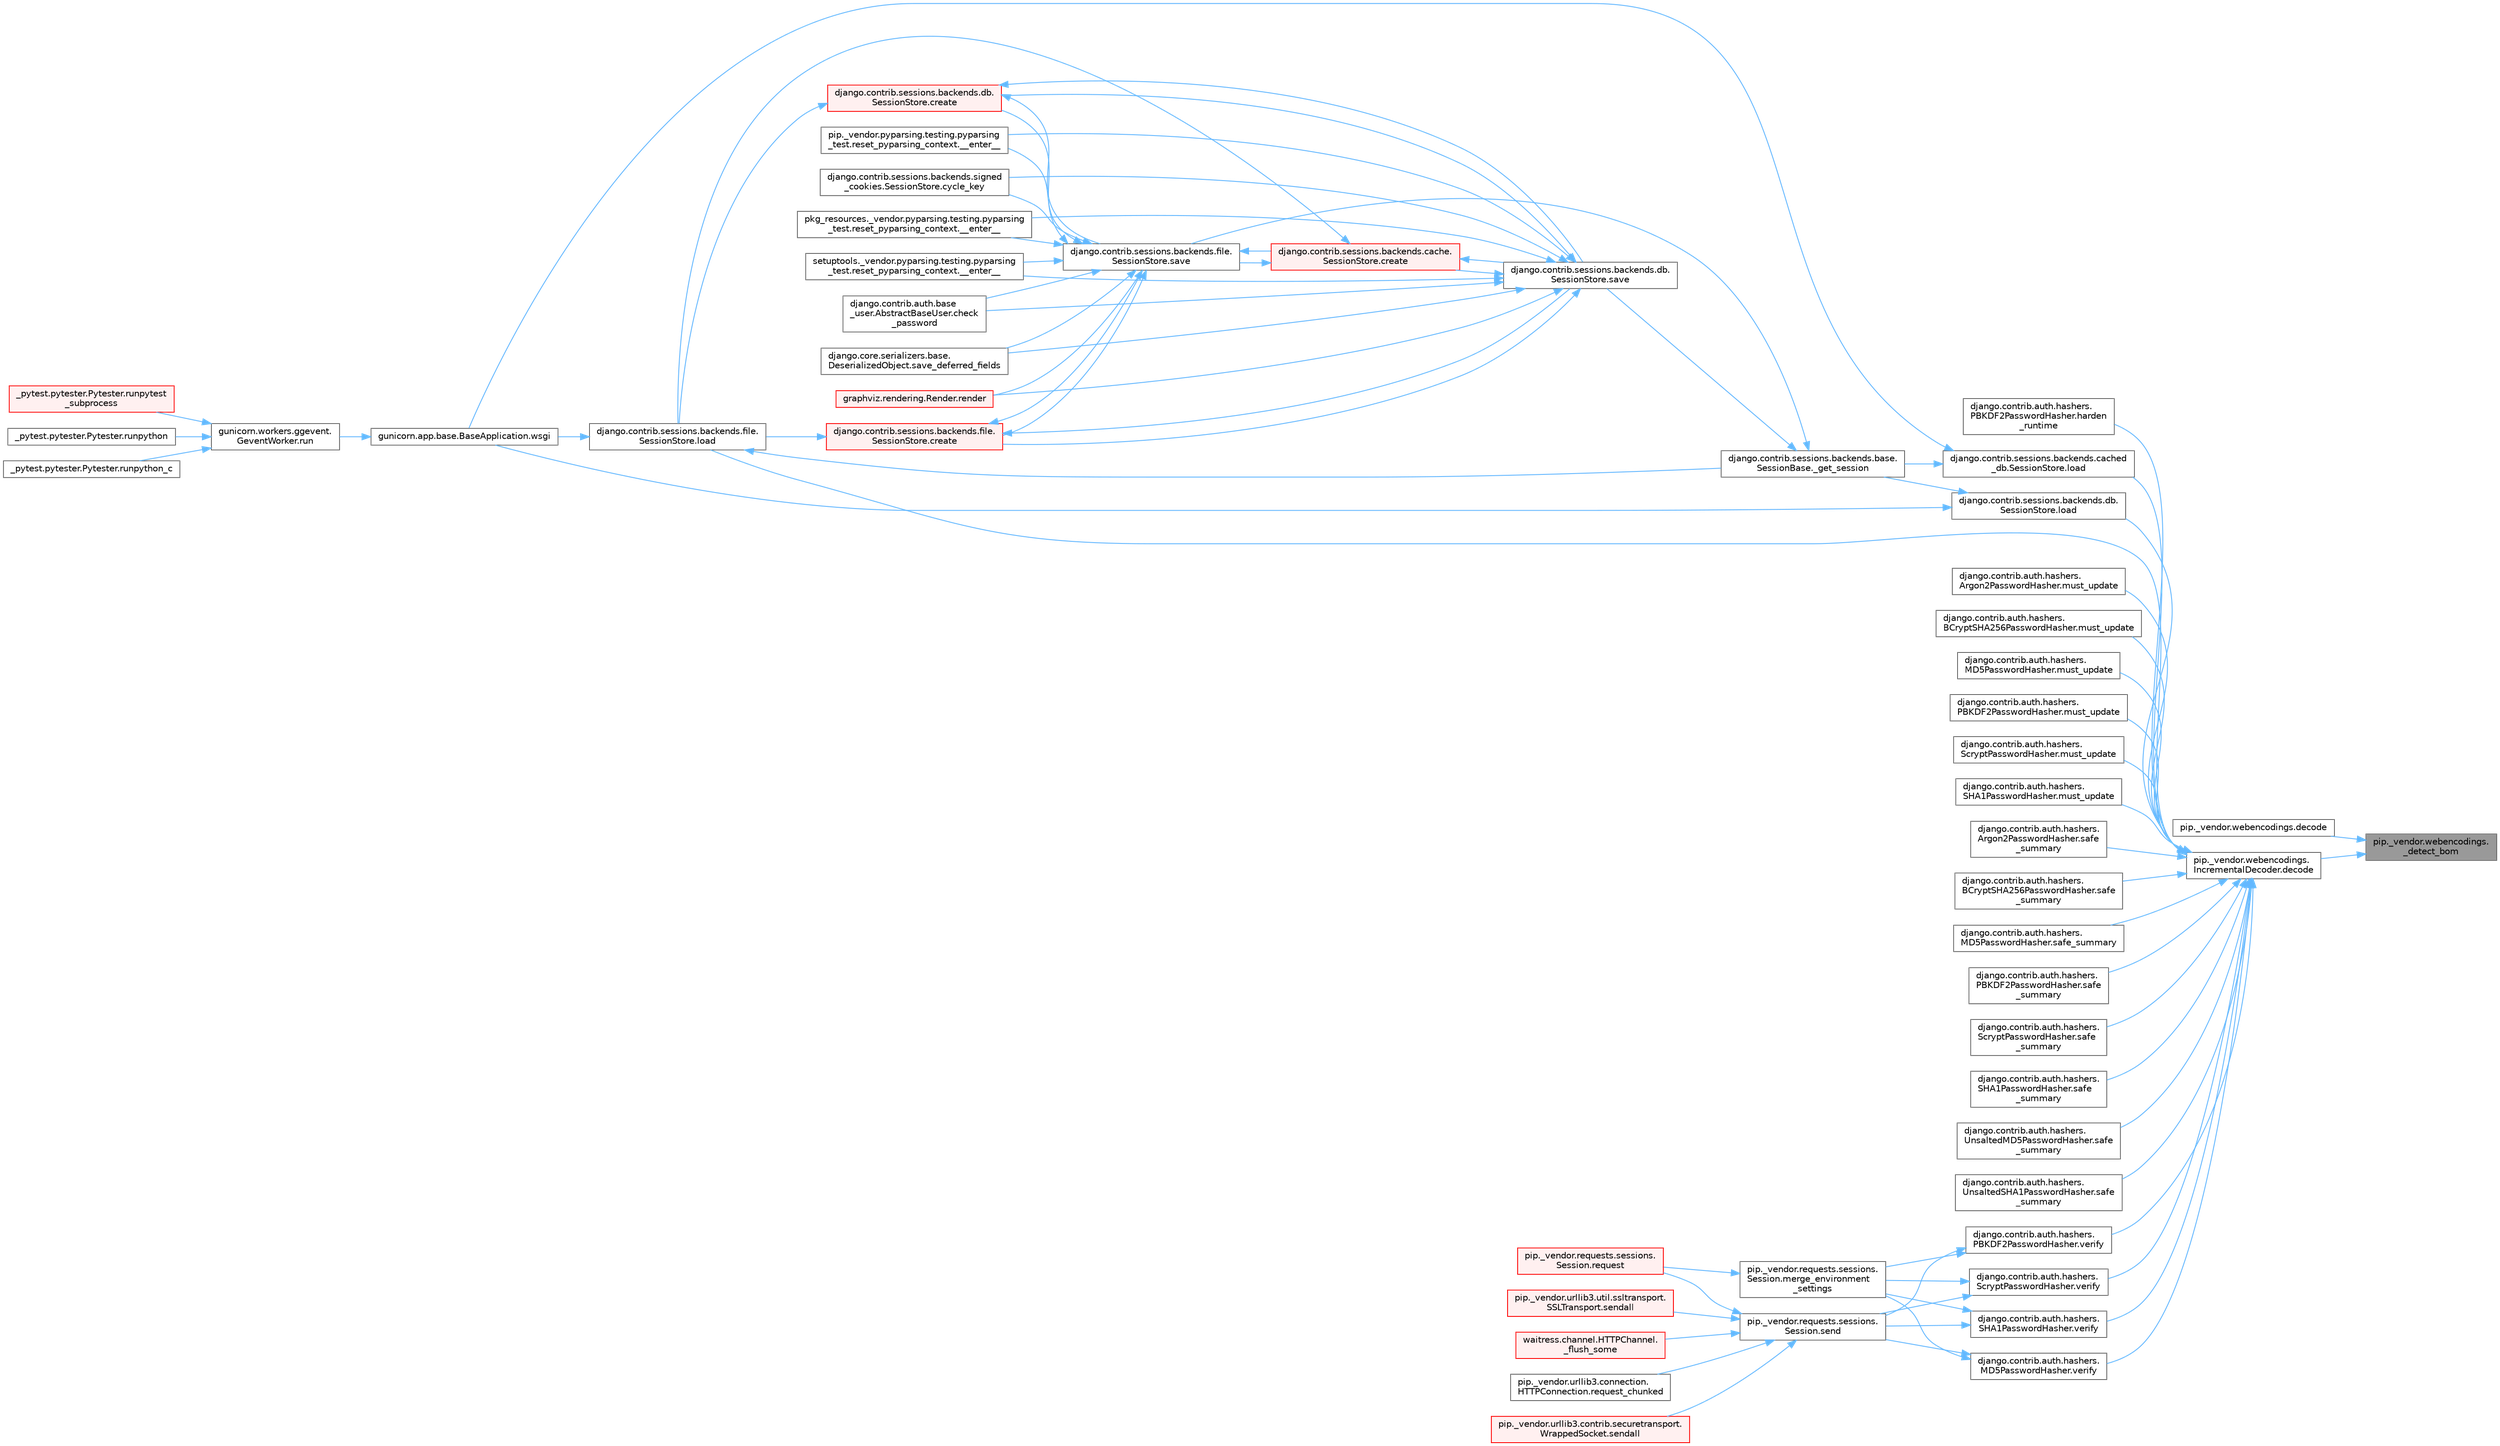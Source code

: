 digraph "pip._vendor.webencodings._detect_bom"
{
 // LATEX_PDF_SIZE
  bgcolor="transparent";
  edge [fontname=Helvetica,fontsize=10,labelfontname=Helvetica,labelfontsize=10];
  node [fontname=Helvetica,fontsize=10,shape=box,height=0.2,width=0.4];
  rankdir="RL";
  Node1 [id="Node000001",label="pip._vendor.webencodings.\l_detect_bom",height=0.2,width=0.4,color="gray40", fillcolor="grey60", style="filled", fontcolor="black",tooltip=" "];
  Node1 -> Node2 [id="edge1_Node000001_Node000002",dir="back",color="steelblue1",style="solid",tooltip=" "];
  Node2 [id="Node000002",label="pip._vendor.webencodings.decode",height=0.2,width=0.4,color="grey40", fillcolor="white", style="filled",URL="$namespacepip_1_1__vendor_1_1webencodings.html#a0ae6b33b178b86db905f6378ff301fbb",tooltip=" "];
  Node1 -> Node3 [id="edge2_Node000001_Node000003",dir="back",color="steelblue1",style="solid",tooltip=" "];
  Node3 [id="Node000003",label="pip._vendor.webencodings.\lIncrementalDecoder.decode",height=0.2,width=0.4,color="grey40", fillcolor="white", style="filled",URL="$classpip_1_1__vendor_1_1webencodings_1_1_incremental_decoder.html#ad0d48a2d9a33944e0bba55cf024376be",tooltip=" "];
  Node3 -> Node4 [id="edge3_Node000003_Node000004",dir="back",color="steelblue1",style="solid",tooltip=" "];
  Node4 [id="Node000004",label="django.contrib.auth.hashers.\lPBKDF2PasswordHasher.harden\l_runtime",height=0.2,width=0.4,color="grey40", fillcolor="white", style="filled",URL="$classdjango_1_1contrib_1_1auth_1_1hashers_1_1_p_b_k_d_f2_password_hasher.html#ae7f1dcad47802823597610b026fae83a",tooltip=" "];
  Node3 -> Node5 [id="edge4_Node000003_Node000005",dir="back",color="steelblue1",style="solid",tooltip=" "];
  Node5 [id="Node000005",label="django.contrib.sessions.backends.cached\l_db.SessionStore.load",height=0.2,width=0.4,color="grey40", fillcolor="white", style="filled",URL="$classdjango_1_1contrib_1_1sessions_1_1backends_1_1cached__db_1_1_session_store.html#a0432d07f359fa8281304478688605af7",tooltip=" "];
  Node5 -> Node6 [id="edge5_Node000005_Node000006",dir="back",color="steelblue1",style="solid",tooltip=" "];
  Node6 [id="Node000006",label="django.contrib.sessions.backends.base.\lSessionBase._get_session",height=0.2,width=0.4,color="grey40", fillcolor="white", style="filled",URL="$classdjango_1_1contrib_1_1sessions_1_1backends_1_1base_1_1_session_base.html#a3ca0af594cbb5d34f3d4f76c8f90bf4f",tooltip=" "];
  Node6 -> Node7 [id="edge6_Node000006_Node000007",dir="back",color="steelblue1",style="solid",tooltip=" "];
  Node7 [id="Node000007",label="django.contrib.sessions.backends.db.\lSessionStore.save",height=0.2,width=0.4,color="grey40", fillcolor="white", style="filled",URL="$classdjango_1_1contrib_1_1sessions_1_1backends_1_1db_1_1_session_store.html#a68a6b4f159bd3dc969ec80b34c1622af",tooltip=" "];
  Node7 -> Node8 [id="edge7_Node000007_Node000008",dir="back",color="steelblue1",style="solid",tooltip=" "];
  Node8 [id="Node000008",label="pip._vendor.pyparsing.testing.pyparsing\l_test.reset_pyparsing_context.__enter__",height=0.2,width=0.4,color="grey40", fillcolor="white", style="filled",URL="$classpip_1_1__vendor_1_1pyparsing_1_1testing_1_1pyparsing__test_1_1reset__pyparsing__context.html#a3d39d97a0d95a9b46c987e6dff52b7c0",tooltip=" "];
  Node7 -> Node9 [id="edge8_Node000007_Node000009",dir="back",color="steelblue1",style="solid",tooltip=" "];
  Node9 [id="Node000009",label="pkg_resources._vendor.pyparsing.testing.pyparsing\l_test.reset_pyparsing_context.__enter__",height=0.2,width=0.4,color="grey40", fillcolor="white", style="filled",URL="$classpkg__resources_1_1__vendor_1_1pyparsing_1_1testing_1_1pyparsing__test_1_1reset__pyparsing__context.html#a8d8360c033ccc7296fb9323a07cdeb25",tooltip=" "];
  Node7 -> Node10 [id="edge9_Node000007_Node000010",dir="back",color="steelblue1",style="solid",tooltip=" "];
  Node10 [id="Node000010",label="setuptools._vendor.pyparsing.testing.pyparsing\l_test.reset_pyparsing_context.__enter__",height=0.2,width=0.4,color="grey40", fillcolor="white", style="filled",URL="$classsetuptools_1_1__vendor_1_1pyparsing_1_1testing_1_1pyparsing__test_1_1reset__pyparsing__context.html#a436e2ea8355c86505c8cfdae81714c7c",tooltip=" "];
  Node7 -> Node11 [id="edge10_Node000007_Node000011",dir="back",color="steelblue1",style="solid",tooltip=" "];
  Node11 [id="Node000011",label="django.contrib.auth.base\l_user.AbstractBaseUser.check\l_password",height=0.2,width=0.4,color="grey40", fillcolor="white", style="filled",URL="$classdjango_1_1contrib_1_1auth_1_1base__user_1_1_abstract_base_user.html#aaa9bb7fa5353bc1917dbd7f87b63321a",tooltip=" "];
  Node7 -> Node12 [id="edge11_Node000007_Node000012",dir="back",color="steelblue1",style="solid",tooltip=" "];
  Node12 [id="Node000012",label="django.contrib.sessions.backends.cache.\lSessionStore.create",height=0.2,width=0.4,color="red", fillcolor="#FFF0F0", style="filled",URL="$classdjango_1_1contrib_1_1sessions_1_1backends_1_1cache_1_1_session_store.html#a38c9efbdb5115fd1820ae198b767c39c",tooltip=" "];
  Node12 -> Node303 [id="edge12_Node000012_Node000303",dir="back",color="steelblue1",style="solid",tooltip=" "];
  Node303 [id="Node000303",label="django.contrib.sessions.backends.file.\lSessionStore.load",height=0.2,width=0.4,color="grey40", fillcolor="white", style="filled",URL="$classdjango_1_1contrib_1_1sessions_1_1backends_1_1file_1_1_session_store.html#a408fa63512306fbaa7bbb62742f0295f",tooltip=" "];
  Node303 -> Node6 [id="edge13_Node000303_Node000006",dir="back",color="steelblue1",style="solid",tooltip=" "];
  Node303 -> Node301 [id="edge14_Node000303_Node000301",dir="back",color="steelblue1",style="solid",tooltip=" "];
  Node301 [id="Node000301",label="gunicorn.app.base.BaseApplication.wsgi",height=0.2,width=0.4,color="grey40", fillcolor="white", style="filled",URL="$classgunicorn_1_1app_1_1base_1_1_base_application.html#a18ae24b2d0d44fb694b9f2b0cdffa670",tooltip=" "];
  Node301 -> Node302 [id="edge15_Node000301_Node000302",dir="back",color="steelblue1",style="solid",tooltip=" "];
  Node302 [id="Node000302",label="gunicorn.workers.ggevent.\lGeventWorker.run",height=0.2,width=0.4,color="grey40", fillcolor="white", style="filled",URL="$classgunicorn_1_1workers_1_1ggevent_1_1_gevent_worker.html#a0d8ffe6d6db44cfe8310ccf5643506ee",tooltip=" "];
  Node302 -> Node108 [id="edge16_Node000302_Node000108",dir="back",color="steelblue1",style="solid",tooltip=" "];
  Node108 [id="Node000108",label="_pytest.pytester.Pytester.runpytest\l_subprocess",height=0.2,width=0.4,color="red", fillcolor="#FFF0F0", style="filled",URL="$class__pytest_1_1pytester_1_1_pytester.html#a59323c6d6a1469a1206f1c0b8fce99c9",tooltip=" "];
  Node302 -> Node110 [id="edge17_Node000302_Node000110",dir="back",color="steelblue1",style="solid",tooltip=" "];
  Node110 [id="Node000110",label="_pytest.pytester.Pytester.runpython",height=0.2,width=0.4,color="grey40", fillcolor="white", style="filled",URL="$class__pytest_1_1pytester_1_1_pytester.html#a4e0c539507f15fd333cf618faf9687ef",tooltip=" "];
  Node302 -> Node111 [id="edge18_Node000302_Node000111",dir="back",color="steelblue1",style="solid",tooltip=" "];
  Node111 [id="Node000111",label="_pytest.pytester.Pytester.runpython_c",height=0.2,width=0.4,color="grey40", fillcolor="white", style="filled",URL="$class__pytest_1_1pytester_1_1_pytester.html#aea789acfe206d9c40d9a6bf54a337f2a",tooltip=" "];
  Node12 -> Node7 [id="edge19_Node000012_Node000007",dir="back",color="steelblue1",style="solid",tooltip=" "];
  Node12 -> Node1118 [id="edge20_Node000012_Node001118",dir="back",color="steelblue1",style="solid",tooltip=" "];
  Node1118 [id="Node001118",label="django.contrib.sessions.backends.file.\lSessionStore.save",height=0.2,width=0.4,color="grey40", fillcolor="white", style="filled",URL="$classdjango_1_1contrib_1_1sessions_1_1backends_1_1file_1_1_session_store.html#af170f9c112376eb1627509287bf9620f",tooltip=" "];
  Node1118 -> Node8 [id="edge21_Node001118_Node000008",dir="back",color="steelblue1",style="solid",tooltip=" "];
  Node1118 -> Node9 [id="edge22_Node001118_Node000009",dir="back",color="steelblue1",style="solid",tooltip=" "];
  Node1118 -> Node10 [id="edge23_Node001118_Node000010",dir="back",color="steelblue1",style="solid",tooltip=" "];
  Node1118 -> Node11 [id="edge24_Node001118_Node000011",dir="back",color="steelblue1",style="solid",tooltip=" "];
  Node1118 -> Node12 [id="edge25_Node001118_Node000012",dir="back",color="steelblue1",style="solid",tooltip=" "];
  Node1118 -> Node394 [id="edge26_Node001118_Node000394",dir="back",color="steelblue1",style="solid",tooltip=" "];
  Node394 [id="Node000394",label="django.contrib.sessions.backends.db.\lSessionStore.create",height=0.2,width=0.4,color="red", fillcolor="#FFF0F0", style="filled",URL="$classdjango_1_1contrib_1_1sessions_1_1backends_1_1db_1_1_session_store.html#a4a98c0168c61e75be58e279660aa6ce4",tooltip=" "];
  Node394 -> Node303 [id="edge27_Node000394_Node000303",dir="back",color="steelblue1",style="solid",tooltip=" "];
  Node394 -> Node7 [id="edge28_Node000394_Node000007",dir="back",color="steelblue1",style="solid",tooltip=" "];
  Node394 -> Node1118 [id="edge29_Node000394_Node001118",dir="back",color="steelblue1",style="solid",tooltip=" "];
  Node1118 -> Node519 [id="edge30_Node001118_Node000519",dir="back",color="steelblue1",style="solid",tooltip=" "];
  Node519 [id="Node000519",label="django.contrib.sessions.backends.file.\lSessionStore.create",height=0.2,width=0.4,color="red", fillcolor="#FFF0F0", style="filled",URL="$classdjango_1_1contrib_1_1sessions_1_1backends_1_1file_1_1_session_store.html#a6624db6a37dfff490f837047e0a60dda",tooltip=" "];
  Node519 -> Node303 [id="edge31_Node000519_Node000303",dir="back",color="steelblue1",style="solid",tooltip=" "];
  Node519 -> Node7 [id="edge32_Node000519_Node000007",dir="back",color="steelblue1",style="solid",tooltip=" "];
  Node519 -> Node1118 [id="edge33_Node000519_Node001118",dir="back",color="steelblue1",style="solid",tooltip=" "];
  Node1118 -> Node527 [id="edge34_Node001118_Node000527",dir="back",color="steelblue1",style="solid",tooltip=" "];
  Node527 [id="Node000527",label="django.contrib.sessions.backends.signed\l_cookies.SessionStore.cycle_key",height=0.2,width=0.4,color="grey40", fillcolor="white", style="filled",URL="$classdjango_1_1contrib_1_1sessions_1_1backends_1_1signed__cookies_1_1_session_store.html#abf8e71313b847459c30f19e691c25a93",tooltip=" "];
  Node1118 -> Node528 [id="edge35_Node001118_Node000528",dir="back",color="steelblue1",style="solid",tooltip=" "];
  Node528 [id="Node000528",label="graphviz.rendering.Render.render",height=0.2,width=0.4,color="red", fillcolor="#FFF0F0", style="filled",URL="$classgraphviz_1_1rendering_1_1_render.html#a0249d6538d64a6b59b1bed64d4636456",tooltip=" "];
  Node1118 -> Node1119 [id="edge36_Node001118_Node001119",dir="back",color="steelblue1",style="solid",tooltip=" "];
  Node1119 [id="Node001119",label="django.core.serializers.base.\lDeserializedObject.save_deferred_fields",height=0.2,width=0.4,color="grey40", fillcolor="white", style="filled",URL="$classdjango_1_1core_1_1serializers_1_1base_1_1_deserialized_object.html#a2fd4269d14e2f58fda59335c79a582f5",tooltip=" "];
  Node7 -> Node394 [id="edge37_Node000007_Node000394",dir="back",color="steelblue1",style="solid",tooltip=" "];
  Node7 -> Node519 [id="edge38_Node000007_Node000519",dir="back",color="steelblue1",style="solid",tooltip=" "];
  Node7 -> Node527 [id="edge39_Node000007_Node000527",dir="back",color="steelblue1",style="solid",tooltip=" "];
  Node7 -> Node528 [id="edge40_Node000007_Node000528",dir="back",color="steelblue1",style="solid",tooltip=" "];
  Node7 -> Node1119 [id="edge41_Node000007_Node001119",dir="back",color="steelblue1",style="solid",tooltip=" "];
  Node6 -> Node1118 [id="edge42_Node000006_Node001118",dir="back",color="steelblue1",style="solid",tooltip=" "];
  Node5 -> Node301 [id="edge43_Node000005_Node000301",dir="back",color="steelblue1",style="solid",tooltip=" "];
  Node3 -> Node300 [id="edge44_Node000003_Node000300",dir="back",color="steelblue1",style="solid",tooltip=" "];
  Node300 [id="Node000300",label="django.contrib.sessions.backends.db.\lSessionStore.load",height=0.2,width=0.4,color="grey40", fillcolor="white", style="filled",URL="$classdjango_1_1contrib_1_1sessions_1_1backends_1_1db_1_1_session_store.html#aab3bc77d15c0a33590a72f92a2efc994",tooltip=" "];
  Node300 -> Node6 [id="edge45_Node000300_Node000006",dir="back",color="steelblue1",style="solid",tooltip=" "];
  Node300 -> Node301 [id="edge46_Node000300_Node000301",dir="back",color="steelblue1",style="solid",tooltip=" "];
  Node3 -> Node303 [id="edge47_Node000003_Node000303",dir="back",color="steelblue1",style="solid",tooltip=" "];
  Node3 -> Node304 [id="edge48_Node000003_Node000304",dir="back",color="steelblue1",style="solid",tooltip=" "];
  Node304 [id="Node000304",label="django.contrib.auth.hashers.\lArgon2PasswordHasher.must_update",height=0.2,width=0.4,color="grey40", fillcolor="white", style="filled",URL="$classdjango_1_1contrib_1_1auth_1_1hashers_1_1_argon2_password_hasher.html#a4d8d054683b5147b2228836536f8e0a3",tooltip=" "];
  Node3 -> Node305 [id="edge49_Node000003_Node000305",dir="back",color="steelblue1",style="solid",tooltip=" "];
  Node305 [id="Node000305",label="django.contrib.auth.hashers.\lBCryptSHA256PasswordHasher.must_update",height=0.2,width=0.4,color="grey40", fillcolor="white", style="filled",URL="$classdjango_1_1contrib_1_1auth_1_1hashers_1_1_b_crypt_s_h_a256_password_hasher.html#a0da47cb102c5bbb66cf2a88f02681fc4",tooltip=" "];
  Node3 -> Node306 [id="edge50_Node000003_Node000306",dir="back",color="steelblue1",style="solid",tooltip=" "];
  Node306 [id="Node000306",label="django.contrib.auth.hashers.\lMD5PasswordHasher.must_update",height=0.2,width=0.4,color="grey40", fillcolor="white", style="filled",URL="$classdjango_1_1contrib_1_1auth_1_1hashers_1_1_m_d5_password_hasher.html#ab94a37f578422009eb384a7d039be74c",tooltip=" "];
  Node3 -> Node307 [id="edge51_Node000003_Node000307",dir="back",color="steelblue1",style="solid",tooltip=" "];
  Node307 [id="Node000307",label="django.contrib.auth.hashers.\lPBKDF2PasswordHasher.must_update",height=0.2,width=0.4,color="grey40", fillcolor="white", style="filled",URL="$classdjango_1_1contrib_1_1auth_1_1hashers_1_1_p_b_k_d_f2_password_hasher.html#a2779a6ac57e7b11aa5b0f06ff2db0ae0",tooltip=" "];
  Node3 -> Node308 [id="edge52_Node000003_Node000308",dir="back",color="steelblue1",style="solid",tooltip=" "];
  Node308 [id="Node000308",label="django.contrib.auth.hashers.\lScryptPasswordHasher.must_update",height=0.2,width=0.4,color="grey40", fillcolor="white", style="filled",URL="$classdjango_1_1contrib_1_1auth_1_1hashers_1_1_scrypt_password_hasher.html#ad7430c0123af2934cfb00a1df1e98013",tooltip=" "];
  Node3 -> Node309 [id="edge53_Node000003_Node000309",dir="back",color="steelblue1",style="solid",tooltip=" "];
  Node309 [id="Node000309",label="django.contrib.auth.hashers.\lSHA1PasswordHasher.must_update",height=0.2,width=0.4,color="grey40", fillcolor="white", style="filled",URL="$classdjango_1_1contrib_1_1auth_1_1hashers_1_1_s_h_a1_password_hasher.html#a48710ac799dfafff9063e9c3c257879b",tooltip=" "];
  Node3 -> Node310 [id="edge54_Node000003_Node000310",dir="back",color="steelblue1",style="solid",tooltip=" "];
  Node310 [id="Node000310",label="django.contrib.auth.hashers.\lArgon2PasswordHasher.safe\l_summary",height=0.2,width=0.4,color="grey40", fillcolor="white", style="filled",URL="$classdjango_1_1contrib_1_1auth_1_1hashers_1_1_argon2_password_hasher.html#a12accfa1720c447a39dfe2f00072b4bd",tooltip=" "];
  Node3 -> Node311 [id="edge55_Node000003_Node000311",dir="back",color="steelblue1",style="solid",tooltip=" "];
  Node311 [id="Node000311",label="django.contrib.auth.hashers.\lBCryptSHA256PasswordHasher.safe\l_summary",height=0.2,width=0.4,color="grey40", fillcolor="white", style="filled",URL="$classdjango_1_1contrib_1_1auth_1_1hashers_1_1_b_crypt_s_h_a256_password_hasher.html#a8db6b0f1a9bc0c11380da6b595261419",tooltip=" "];
  Node3 -> Node312 [id="edge56_Node000003_Node000312",dir="back",color="steelblue1",style="solid",tooltip=" "];
  Node312 [id="Node000312",label="django.contrib.auth.hashers.\lMD5PasswordHasher.safe_summary",height=0.2,width=0.4,color="grey40", fillcolor="white", style="filled",URL="$classdjango_1_1contrib_1_1auth_1_1hashers_1_1_m_d5_password_hasher.html#aa9ab9e843c2395868e413e2114d95c53",tooltip=" "];
  Node3 -> Node313 [id="edge57_Node000003_Node000313",dir="back",color="steelblue1",style="solid",tooltip=" "];
  Node313 [id="Node000313",label="django.contrib.auth.hashers.\lPBKDF2PasswordHasher.safe\l_summary",height=0.2,width=0.4,color="grey40", fillcolor="white", style="filled",URL="$classdjango_1_1contrib_1_1auth_1_1hashers_1_1_p_b_k_d_f2_password_hasher.html#abc89dd47acbf388179b1559b9175ab9c",tooltip=" "];
  Node3 -> Node314 [id="edge58_Node000003_Node000314",dir="back",color="steelblue1",style="solid",tooltip=" "];
  Node314 [id="Node000314",label="django.contrib.auth.hashers.\lScryptPasswordHasher.safe\l_summary",height=0.2,width=0.4,color="grey40", fillcolor="white", style="filled",URL="$classdjango_1_1contrib_1_1auth_1_1hashers_1_1_scrypt_password_hasher.html#ad8b9a2f43b3b5a6a8ca1f4d55ed354e7",tooltip=" "];
  Node3 -> Node315 [id="edge59_Node000003_Node000315",dir="back",color="steelblue1",style="solid",tooltip=" "];
  Node315 [id="Node000315",label="django.contrib.auth.hashers.\lSHA1PasswordHasher.safe\l_summary",height=0.2,width=0.4,color="grey40", fillcolor="white", style="filled",URL="$classdjango_1_1contrib_1_1auth_1_1hashers_1_1_s_h_a1_password_hasher.html#af0401ddc75458ced75d0a4ba09da337e",tooltip=" "];
  Node3 -> Node316 [id="edge60_Node000003_Node000316",dir="back",color="steelblue1",style="solid",tooltip=" "];
  Node316 [id="Node000316",label="django.contrib.auth.hashers.\lUnsaltedMD5PasswordHasher.safe\l_summary",height=0.2,width=0.4,color="grey40", fillcolor="white", style="filled",URL="$classdjango_1_1contrib_1_1auth_1_1hashers_1_1_unsalted_m_d5_password_hasher.html#a04311fccf82d7ee1d53dd5979e13efda",tooltip=" "];
  Node3 -> Node317 [id="edge61_Node000003_Node000317",dir="back",color="steelblue1",style="solid",tooltip=" "];
  Node317 [id="Node000317",label="django.contrib.auth.hashers.\lUnsaltedSHA1PasswordHasher.safe\l_summary",height=0.2,width=0.4,color="grey40", fillcolor="white", style="filled",URL="$classdjango_1_1contrib_1_1auth_1_1hashers_1_1_unsalted_s_h_a1_password_hasher.html#a78e95b00b0999cf4b19e747e63fa51f8",tooltip=" "];
  Node3 -> Node318 [id="edge62_Node000003_Node000318",dir="back",color="steelblue1",style="solid",tooltip=" "];
  Node318 [id="Node000318",label="django.contrib.auth.hashers.\lMD5PasswordHasher.verify",height=0.2,width=0.4,color="grey40", fillcolor="white", style="filled",URL="$classdjango_1_1contrib_1_1auth_1_1hashers_1_1_m_d5_password_hasher.html#a5ee1720bbd104f7f53ced6d0f7847393",tooltip=" "];
  Node318 -> Node319 [id="edge63_Node000318_Node000319",dir="back",color="steelblue1",style="solid",tooltip=" "];
  Node319 [id="Node000319",label="pip._vendor.requests.sessions.\lSession.merge_environment\l_settings",height=0.2,width=0.4,color="grey40", fillcolor="white", style="filled",URL="$classpip_1_1__vendor_1_1requests_1_1sessions_1_1_session.html#a1bbc07ae0fd8434a0ae651e3eb482be0",tooltip=" "];
  Node319 -> Node74 [id="edge64_Node000319_Node000074",dir="back",color="steelblue1",style="solid",tooltip=" "];
  Node74 [id="Node000074",label="pip._vendor.requests.sessions.\lSession.request",height=0.2,width=0.4,color="red", fillcolor="#FFF0F0", style="filled",URL="$classpip_1_1__vendor_1_1requests_1_1sessions_1_1_session.html#a3dddfa16e93faa1a1a553936d913482b",tooltip=" "];
  Node318 -> Node320 [id="edge65_Node000318_Node000320",dir="back",color="steelblue1",style="solid",tooltip=" "];
  Node320 [id="Node000320",label="pip._vendor.requests.sessions.\lSession.send",height=0.2,width=0.4,color="grey40", fillcolor="white", style="filled",URL="$classpip_1_1__vendor_1_1requests_1_1sessions_1_1_session.html#ac53877008b8d3c6901be36033885124c",tooltip=" "];
  Node320 -> Node67 [id="edge66_Node000320_Node000067",dir="back",color="steelblue1",style="solid",tooltip=" "];
  Node67 [id="Node000067",label="waitress.channel.HTTPChannel.\l_flush_some",height=0.2,width=0.4,color="red", fillcolor="#FFF0F0", style="filled",URL="$classwaitress_1_1channel_1_1_h_t_t_p_channel.html#af4abc69cb0ebdecacfe3e79bda37a43f",tooltip=" "];
  Node320 -> Node74 [id="edge67_Node000320_Node000074",dir="back",color="steelblue1",style="solid",tooltip=" "];
  Node320 -> Node321 [id="edge68_Node000320_Node000321",dir="back",color="steelblue1",style="solid",tooltip=" "];
  Node321 [id="Node000321",label="pip._vendor.urllib3.connection.\lHTTPConnection.request_chunked",height=0.2,width=0.4,color="grey40", fillcolor="white", style="filled",URL="$classpip_1_1__vendor_1_1urllib3_1_1connection_1_1_h_t_t_p_connection.html#a9af6f422554c315fcde06d65e97becfc",tooltip=" "];
  Node320 -> Node322 [id="edge69_Node000320_Node000322",dir="back",color="steelblue1",style="solid",tooltip=" "];
  Node322 [id="Node000322",label="pip._vendor.urllib3.contrib.securetransport.\lWrappedSocket.sendall",height=0.2,width=0.4,color="red", fillcolor="#FFF0F0", style="filled",URL="$classpip_1_1__vendor_1_1urllib3_1_1contrib_1_1securetransport_1_1_wrapped_socket.html#a67b9b212d8bdb9f37e14c33d3c28ce8e",tooltip=" "];
  Node320 -> Node323 [id="edge70_Node000320_Node000323",dir="back",color="steelblue1",style="solid",tooltip=" "];
  Node323 [id="Node000323",label="pip._vendor.urllib3.util.ssltransport.\lSSLTransport.sendall",height=0.2,width=0.4,color="red", fillcolor="#FFF0F0", style="filled",URL="$classpip_1_1__vendor_1_1urllib3_1_1util_1_1ssltransport_1_1_s_s_l_transport.html#a6127132ecea729b7d77e99c6c6eac732",tooltip=" "];
  Node3 -> Node3018 [id="edge71_Node000003_Node003018",dir="back",color="steelblue1",style="solid",tooltip=" "];
  Node3018 [id="Node003018",label="django.contrib.auth.hashers.\lPBKDF2PasswordHasher.verify",height=0.2,width=0.4,color="grey40", fillcolor="white", style="filled",URL="$classdjango_1_1contrib_1_1auth_1_1hashers_1_1_p_b_k_d_f2_password_hasher.html#a769f11e83d4f84b6a1aa2414aa345a96",tooltip=" "];
  Node3018 -> Node319 [id="edge72_Node003018_Node000319",dir="back",color="steelblue1",style="solid",tooltip=" "];
  Node3018 -> Node320 [id="edge73_Node003018_Node000320",dir="back",color="steelblue1",style="solid",tooltip=" "];
  Node3 -> Node3019 [id="edge74_Node000003_Node003019",dir="back",color="steelblue1",style="solid",tooltip=" "];
  Node3019 [id="Node003019",label="django.contrib.auth.hashers.\lScryptPasswordHasher.verify",height=0.2,width=0.4,color="grey40", fillcolor="white", style="filled",URL="$classdjango_1_1contrib_1_1auth_1_1hashers_1_1_scrypt_password_hasher.html#ae1fe41459b9b8cc72115d2f8c01f6776",tooltip=" "];
  Node3019 -> Node319 [id="edge75_Node003019_Node000319",dir="back",color="steelblue1",style="solid",tooltip=" "];
  Node3019 -> Node320 [id="edge76_Node003019_Node000320",dir="back",color="steelblue1",style="solid",tooltip=" "];
  Node3 -> Node3020 [id="edge77_Node000003_Node003020",dir="back",color="steelblue1",style="solid",tooltip=" "];
  Node3020 [id="Node003020",label="django.contrib.auth.hashers.\lSHA1PasswordHasher.verify",height=0.2,width=0.4,color="grey40", fillcolor="white", style="filled",URL="$classdjango_1_1contrib_1_1auth_1_1hashers_1_1_s_h_a1_password_hasher.html#a5ac2a7038875bc3da2654b03c1ae2716",tooltip=" "];
  Node3020 -> Node319 [id="edge78_Node003020_Node000319",dir="back",color="steelblue1",style="solid",tooltip=" "];
  Node3020 -> Node320 [id="edge79_Node003020_Node000320",dir="back",color="steelblue1",style="solid",tooltip=" "];
}
